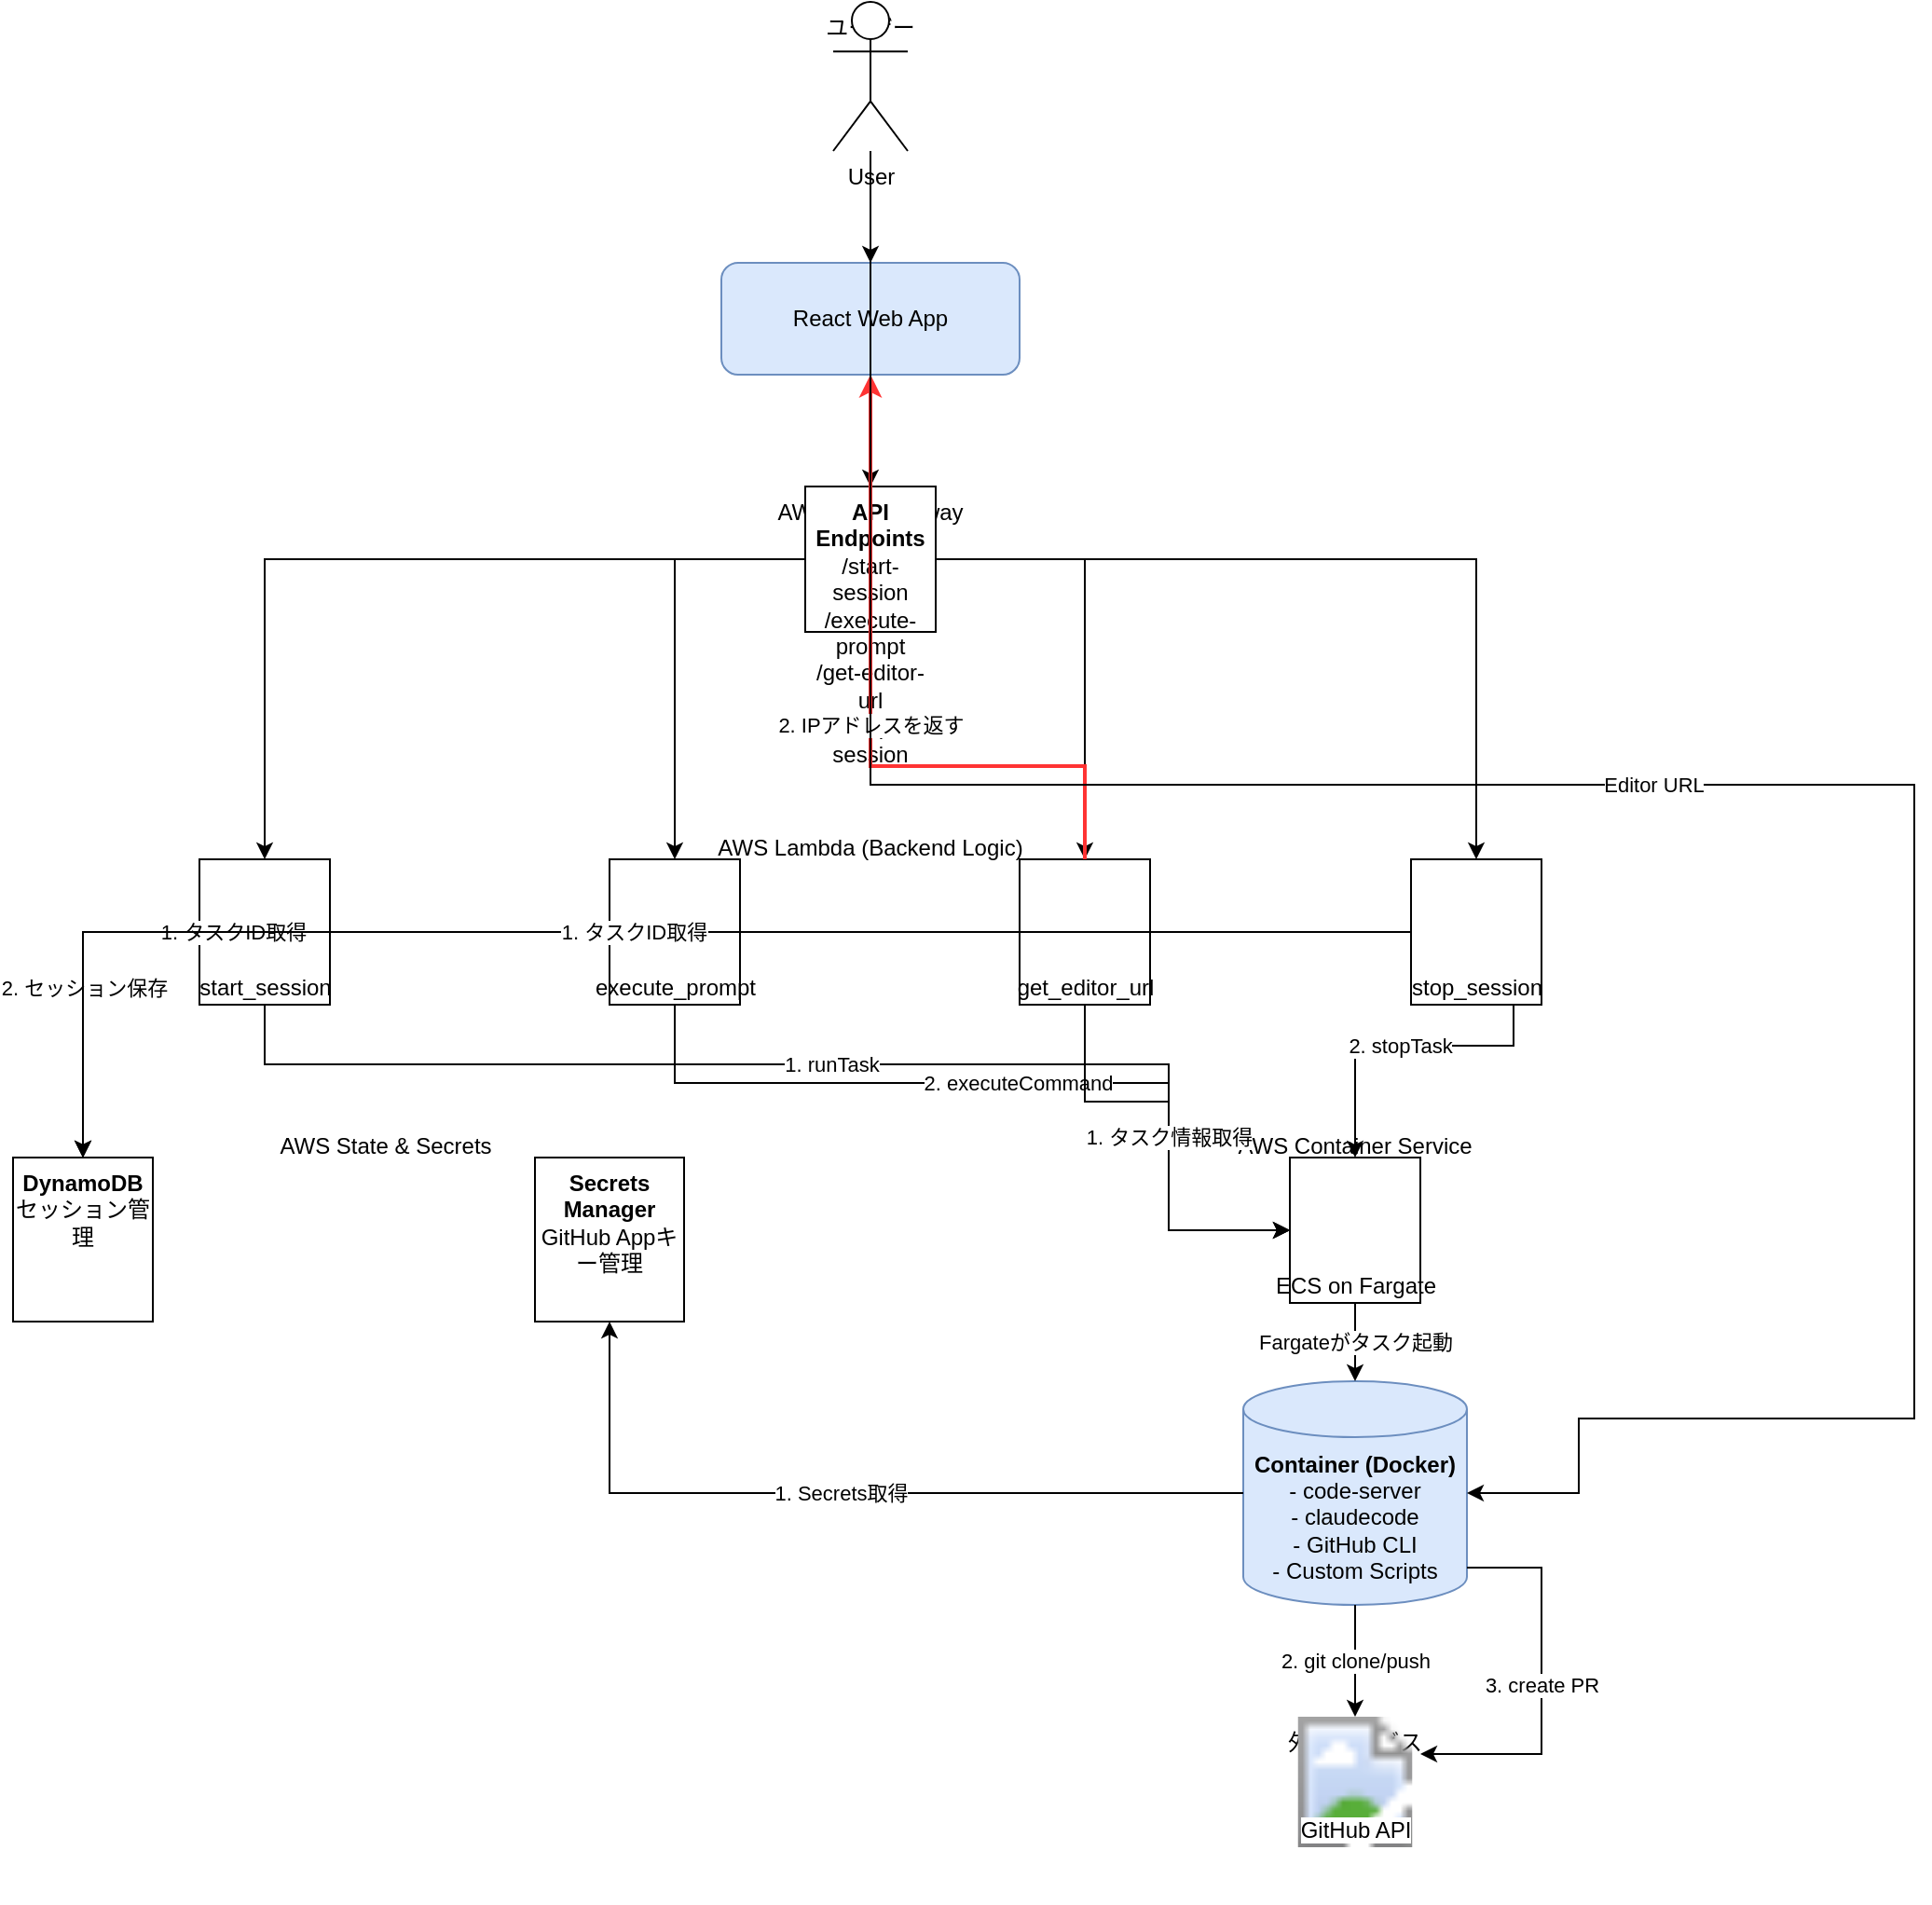 <mxfile version="24.4.0" type="device">
  <diagram name="Page-1" id="C4_UvU8rI-Aax6-pDBxW">
    <mxGraphModel dx="2186" dy="1287" grid="1" gridSize="10" guides="1" tooltips="1" connect="1" arrows="1" fold="1" page="1" pageScale="1" pageWidth="1654" pageHeight="1169" math="0" shadow="0">
      <root>
        <mxCell id="0" />
        <mxCell id="1" parent="0" />
        <mxCell id="user-group" value="ユーザー" style="group" vertex="1" connectable="0" parent="1">
          <mxGeometry x="780" y="40" width="120" height="80" as="geometry" />
        </mxCell>
        <mxCell id="user-icon" value="User" style="shape=umlActor;verticalLabelPosition=bottom;verticalAlign=top;html=1;outlineConnect=0;" vertex="1" parent="user-group">
          <mxGeometry x="40" y="" width="40" height="80" as="geometry" />
        </mxCell>
        <mxCell id="frontend-group" value="フロントエンド" style="group" vertex="1" connectable="0" parent="1">
          <mxGeometry x="760" y="180" width="160" height="60" as="geometry" />
        </mxCell>
        <mxCell id="react-app" value="React Web App" style="rounded=1;whiteSpace=wrap;html=1;fillColor=#dae8fc;strokeColor=#6c8ebf;" vertex="1" parent="frontend-group">
          <mxGeometry y="" width="160" height="60" as="geometry" />
        </mxCell>
        <mxCell id="api-gateway-group" value="AWS API Gateway" style="group" vertex="1" connectable="0" parent="1">
          <mxGeometry x="720" y="300" width="240" height="120" as="geometry" />
        </mxCell>
        <mxCell id="api-gateway-icon" value="&lt;b&gt;API Endpoints&lt;/b&gt;&lt;br&gt;/start-session&lt;br&gt;/execute-prompt&lt;br&gt;/get-editor-url&lt;br&gt;/stop-session" style="shape=mxgraph.aws25.api_gateway;html=1;align=center;verticalAlign=top;dashed=0;whiteSpace=wrap;" vertex="1" parent="api-gateway-group">
          <mxGeometry x="85" y="" width="70" height="78" as="geometry" />
        </mxCell>
        <mxCell id="lambda-group" value="AWS Lambda (Backend Logic)" style="group" vertex="1" connectable="0" parent="1">
          <mxGeometry x="480" y="480" width="720" height="100" as="geometry" />
        </mxCell>
        <mxCell id="lambda-start-session" value="start_session" style="shape=mxgraph.aws25.lambda;html=1;dashed=0;verticalAlign=bottom;align=center;labelPosition=center;verticalLabelPosition=middle;" vertex="1" parent="lambda-group">
          <mxGeometry x="" y="20" width="70" height="78" as="geometry" />
        </mxCell>
        <mxCell id="lambda-execute-prompt" value="execute_prompt" style="shape=mxgraph.aws25.lambda;html=1;dashed=0;verticalAlign=bottom;align=center;labelPosition=center;verticalLabelPosition=middle;" vertex="1" parent="lambda-group">
          <mxGeometry x="220" y="20" width="70" height="78" as="geometry" />
        </mxCell>
        <mxCell id="lambda-get-editor-url" value="get_editor_url" style="shape=mxgraph.aws25.lambda;html=1;dashed=0;verticalAlign=bottom;align=center;labelPosition=center;verticalLabelPosition=middle;" vertex="1" parent="lambda-group">
          <mxGeometry x="440" y="20" width="70" height="78" as="geometry" />
        </mxCell>
        <mxCell id="lambda-stop-session" value="stop_session" style="shape=mxgraph.aws25.lambda;html=1;dashed=0;verticalAlign=bottom;align=center;labelPosition=center;verticalLabelPosition=middle;" vertex="1" parent="lambda-group">
          <mxGeometry x="650" y="20" width="70" height="78" as="geometry" />
        </mxCell>
        <mxCell id="state-secrets-group" value="AWS State &amp; Secrets" style="group" vertex="1" connectable="0" parent="1">
          <mxGeometry x="380" y="640" width="400" height="120" as="geometry" />
        </mxCell>
        <mxCell id="dynamodb-icon" value="&lt;b&gt;DynamoDB&lt;/b&gt;&lt;br&gt;セッション管理" style="shape=mxgraph.aws25.dynamodb;html=1;dashed=0;verticalAlign=top;align=center;whiteSpace=wrap;" vertex="1" parent="state-secrets-group">
          <mxGeometry x="" y="20" width="75" height="88" as="geometry" />
        </mxCell>
        <mxCell id="secrets-manager-icon" value="&lt;b&gt;Secrets Manager&lt;/b&gt;&lt;br&gt;GitHub Appキー管理" style="shape=mxgraph.aws25.secrets_manager;html=1;dashed=0;verticalAlign=top;align=center;whiteSpace=wrap;" vertex="1" parent="state-secrets-group">
          <mxGeometry x="280" y="20" width="80" height="88" as="geometry" />
        </mxCell>
        <mxCell id="container-service-group" value="AWS Container Service" style="group" vertex="1" connectable="0" parent="1">
          <mxGeometry x="900" y="640" width="400" height="260" as="geometry" />
        </mxCell>
        <mxCell id="ecs-fargate-icon" value="ECS on Fargate" style="shape=mxgraph.aws25.elastic_container_service;html=1;dashed=0;verticalAlign=bottom;align=center;" vertex="1" parent="container-service-group">
          <mxGeometry x="165" y="20" width="70" height="78" as="geometry" />
        </mxCell>
        <mxCell id="container-icon" value="&lt;b&gt;Container (Docker)&lt;/b&gt;&lt;br&gt;- code-server&lt;br&gt;- claudecode&lt;br&gt;- GitHub CLI&lt;br&gt;- Custom Scripts" style="shape=cylinder3;size=15;whiteSpace=wrap;html=1;boundedLbl=1;backgroundOutline=1;fillColor=#dae8fc;strokeColor=#6c8ebf;" vertex="1" parent="container-service-group">
          <mxGeometry x="140" y="140" width="120" height="120" as="geometry" />
        </mxCell>
        <mxCell id="external-service-group" value="外部サービス" style="group" vertex="1" connectable="0" parent="1">
          <mxGeometry x="980" y="960" width="240" height="100" as="geometry" />
        </mxCell>
        <mxCell id="github-api" value="GitHub API" style="shape=image;html=1;verticalAlign=bottom;verticalLabelPosition=middle;labelBackgroundColor=#ffffff;image=https://cdn-icons-png.flaticon.com/512/25/25231.png" vertex="1" parent="external-service-group">
          <mxGeometry x="85" y="" width="70" height="70" as="geometry" />
        </mxCell>
        <mxCell id="arrow-user-frontend" style="edgeStyle=orthogonalEdgeStyle;rounded=0;orthogonalLoop=1;jettySize=auto;html=1;entryX=0.5;entryY=0;entryDx=0;entryDy=0;" edge="1" parent="1" source="user-icon" target="react-app">
          <mxGeometry relative="1" as="geometry" />
        </mxCell>
        <mxCell id="arrow-frontend-api" style="edgeStyle=orthogonalEdgeStyle;rounded=0;orthogonalLoop=1;jettySize=auto;html=1;entryX=0.5;entryY=0;entryDx=0;entryDy=0;" edge="1" parent="1" source="react-app" target="api-gateway-icon">
          <mxGeometry relative="1" as="geometry" />
        </mxCell>
        <mxCell id="arrow-api-lambda1" style="edgeStyle=orthogonalEdgeStyle;rounded=0;orthogonalLoop=1;jettySize=auto;html=1;entryX=0.5;entryY=0;entryDx=0;entryDy=0;" edge="1" parent="1" source="api-gateway-icon" target="lambda-start-session">
          <mxGeometry relative="1" as="geometry" />
        </mxCell>
        <mxCell id="arrow-api-lambda2" style="edgeStyle=orthogonalEdgeStyle;rounded=0;orthogonalLoop=1;jettySize=auto;html=1;entryX=0.5;entryY=0;entryDx=0;entryDy=0;" edge="1" parent="1" source="api-gateway-icon" target="lambda-execute-prompt">
          <mxGeometry relative="1" as="geometry" />
        </mxCell>
        <mxCell id="arrow-api-lambda3" style="edgeStyle=orthogonalEdgeStyle;rounded=0;orthogonalLoop=1;jettySize=auto;html=1;entryX=0.5;entryY=0;entryDx=0;entryDy=0;" edge="1" parent="1" source="api-gateway-icon" target="lambda-get-editor-url">
          <mxGeometry relative="1" as="geometry" />
        </mxCell>
        <mxCell id="arrow-api-lambda4" style="edgeStyle=orthogonalEdgeStyle;rounded=0;orthogonalLoop=1;jettySize=auto;html=1;entryX=0.5;entryY=0;entryDx=0;entryDy=0;" edge="1" parent="1" source="api-gateway-icon" target="lambda-stop-session">
          <mxGeometry relative="1" as="geometry" />
        </mxCell>
        <mxCell id="arrow-lambda1-ecs" value="1. runTask" style="edgeStyle=orthogonalEdgeStyle;rounded=0;orthogonalLoop=1;jettySize=auto;html=1;" edge="1" parent="1" source="lambda-start-session" target="ecs-fargate-icon">
          <mxGeometry relative="1" as="geometry">
            <mxPoint as="targetPoint" x="915" y="590" />
            <Array as="points">
              <mxPoint x="515" y="610" />
              <mxPoint x="1000" y="610" />
            </Array>
          </mxGeometry>
        </mxCell>
        <mxCell id="arrow-lambda1-db" value="2. セッション保存" style="edgeStyle=orthogonalEdgeStyle;rounded=0;orthogonalLoop=1;jettySize=auto;html=1;" edge="1" parent="1" source="lambda-start-session" target="dynamodb-icon">
          <mxGeometry relative="1" as="geometry" />
        </mxCell>
        <mxCell id="arrow-lambda2-db" value="1. タスクID取得" style="edgeStyle=orthogonalEdgeStyle;rounded=0;orthogonalLoop=1;jettySize=auto;html=1;" edge="1" parent="1" source="lambda-execute-prompt" target="dynamodb-icon">
          <mxGeometry relative="1" as="geometry" />
        </mxCell>
        <mxCell id="arrow-lambda2-ecs" value="2. executeCommand" style="edgeStyle=orthogonalEdgeStyle;rounded=0;orthogonalLoop=1;jettySize=auto;html=1;" edge="1" parent="1" source="lambda-execute-prompt" target="ecs-fargate-icon">
          <mxGeometry relative="1" as="geometry">
            <Array as="points">
              <mxPoint x="735" y="620" />
              <mxPoint x="1000" y="620" />
            </Array>
          </mxGeometry>
        </mxCell>
        <mxCell id="arrow-lambda3-ecs" value="1. タスク情報取得" style="edgeStyle=orthogonalEdgeStyle;rounded=0;orthogonalLoop=1;jettySize=auto;html=1;" edge="1" parent="1" source="lambda-get-editor-url" target="ecs-fargate-icon">
          <mxGeometry relative="1" as="geometry">
            <Array as="points">
              <mxPoint x="955" y="630" />
              <mxPoint x="1000" y="630" />
            </Array>
          </mxGeometry>
        </mxCell>
        <mxCell id="arrow-lambda3-frontend" value="2. IPアドレスを返す" style="edgeStyle=orthogonalEdgeStyle;rounded=0;orthogonalLoop=1;jettySize=auto;html=1;strokeColor=#FF3333;strokeWidth=2;" edge="1" parent="1" source="lambda-get-editor-url" target="react-app">
          <mxGeometry relative="1" as="geometry">
            <Array as="points">
              <mxPoint x="955" y="450" />
              <mxPoint x="840" y="450" />
            </Array>
          </mxGeometry>
        </mxCell>
        <mxCell id="arrow-lambda4-db" value="1. タスクID取得" style="edgeStyle=orthogonalEdgeStyle;rounded=0;orthogonalLoop=1;jettySize=auto;html=1;" edge="1" parent="1" source="lambda-stop-session" target="dynamodb-icon">
          <mxGeometry relative="1" as="geometry" />
        </mxCell>
        <mxCell id="arrow-lambda4-ecs" value="2. stopTask" style="edgeStyle=orthogonalEdgeStyle;rounded=0;orthogonalLoop=1;jettySize=auto;html=1;" edge="1" parent="1" source="lambda-stop-session" target="ecs-fargate-icon">
          <mxGeometry relative="1" as="geometry">
            <Array as="points">
              <mxPoint x="1185" y="600" />
              <mxPoint x="1100" y="600" />
            </Array>
          </mxGeometry>
        </mxCell>
        <mxCell id="arrow-ecs-container" value="Fargateがタスク起動" style="edgeStyle=orthogonalEdgeStyle;rounded=0;orthogonalLoop=1;jettySize=auto;html=1;" edge="1" parent="1" source="ecs-fargate-icon" target="container-icon">
          <mxGeometry relative="1" as="geometry" />
        </mxCell>
        <mxCell id="arrow-container-secrets" value="1. Secrets取得" style="edgeStyle=orthogonalEdgeStyle;rounded=0;orthogonalLoop=1;jettySize=auto;html=1;" edge="1" parent="1" source="container-icon" target="secrets-manager-icon">
          <mxGeometry relative="1" as="geometry">
            <Array as="points">
              <mxPoint x="1100" y="840" />
              <mxPoint x="700" y="840" />
              <mxPoint x="700" y="704" />
            </Array>
          </mxGeometry>
        </mxCell>
        <mxCell id="arrow-container-github-push" value="2. git clone/push" style="edgeStyle=orthogonalEdgeStyle;rounded=0;orthogonalLoop=1;jettySize=auto;html=1;" edge="1" parent="1" source="container-icon" target="github-api">
          <mxGeometry relative="1" as="geometry" />
        </mxCell>
        <mxCell id="arrow-container-github-pr" value="3. create PR" style="edgeStyle=orthogonalEdgeStyle;rounded=0;orthogonalLoop=1;jettySize=auto;html=1;" edge="1" parent="1" source="container-icon" target="github-api">
          <mxGeometry relative="1" as="geometry">
            <Array as="points">
              <mxPoint x="1200" y="880" />
              <mxPoint x="1200" y="980" />
              <mxPoint x="1120" y="980" />
            </Array>
          </mxGeometry>
        </mxCell>
        <mxCell id="arrow-user-editor" value="Editor URL" style="edgeStyle=orthogonalEdgeStyle;rounded=0;orthogonalLoop=1;jettySize=auto;html=1;" edge="1" parent="1" source="user-icon" target="container-icon">
          <mxGeometry relative="1" as="geometry">
            <Array as="points">
              <mxPoint x="840" y="460" />
              <mxPoint x="1400" y="460" />
              <mxPoint x="1400" y="800" />
              <mxPoint x="1220" y="800" />
            </Array>
          </mxGeometry>
        </mxCell>
      </root>
    </mxGraphModel>
  </diagram>
</mxfile>